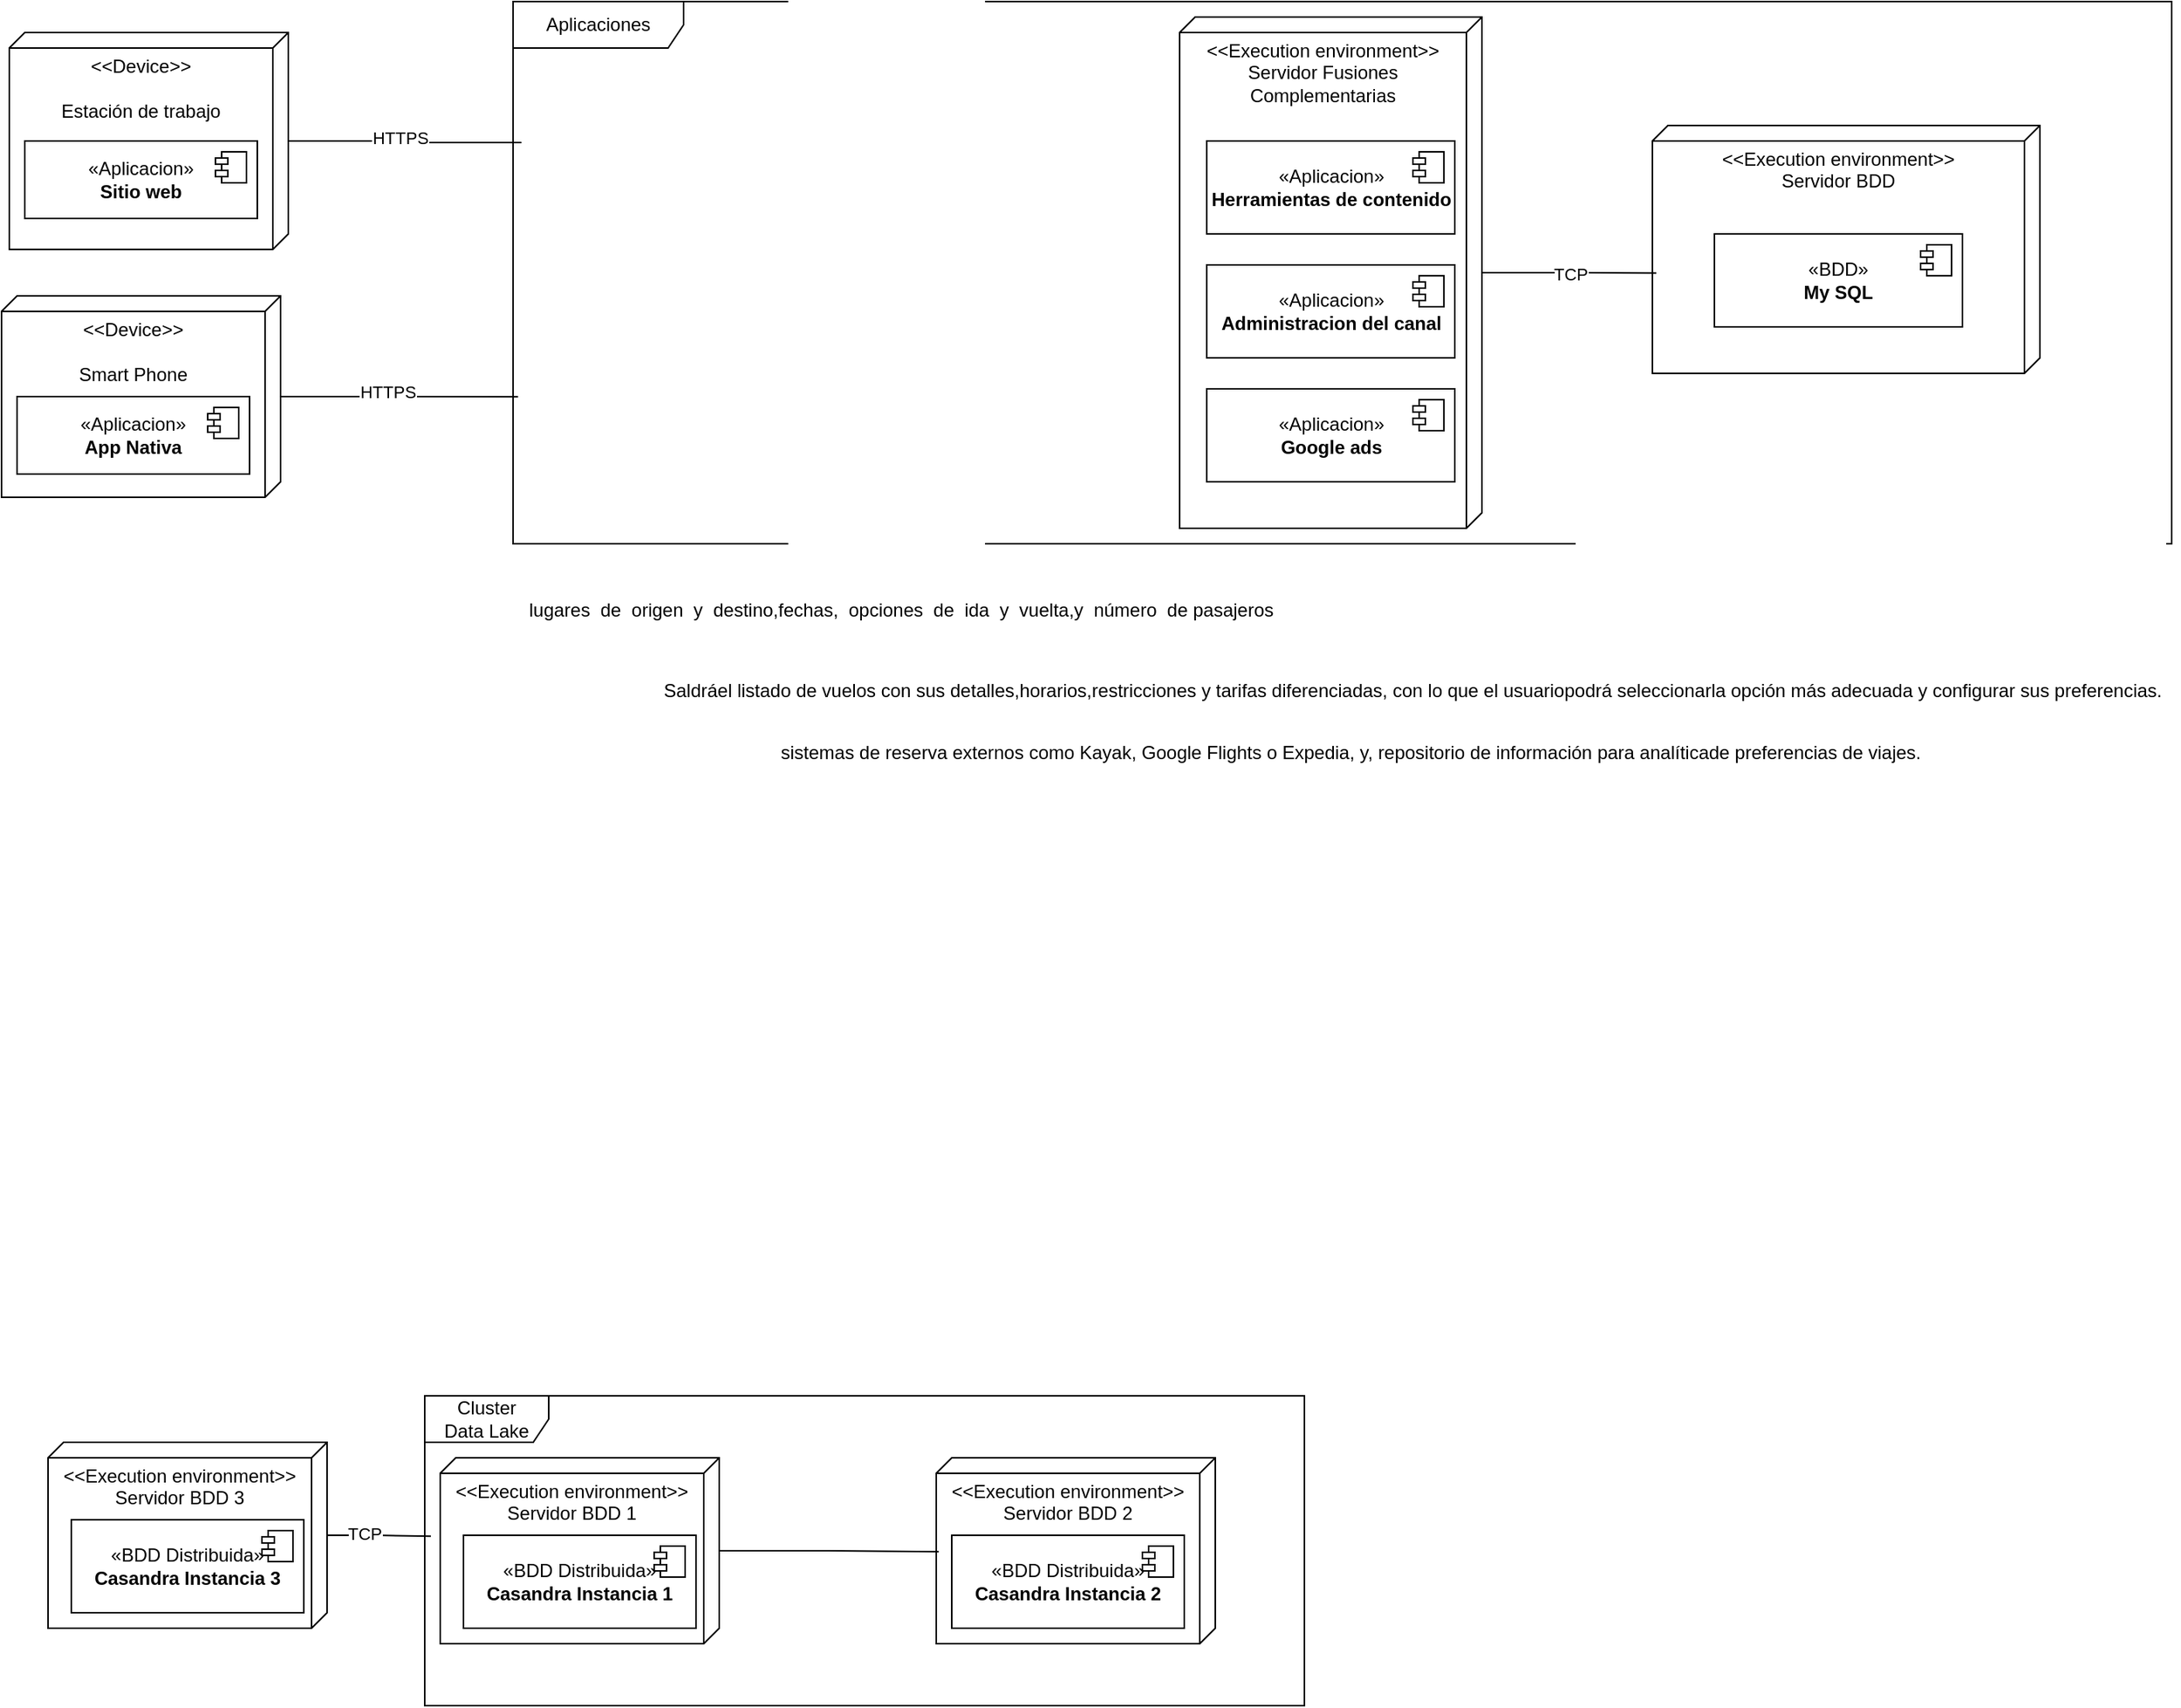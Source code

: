 <mxfile version="24.9.1">
  <diagram name="Page-1" id="y1c4eyKBUa124X-FBVNv">
    <mxGraphModel dx="1294" dy="-286" grid="1" gridSize="10" guides="1" tooltips="1" connect="1" arrows="1" fold="1" page="1" pageScale="1" pageWidth="850" pageHeight="1100" math="0" shadow="0">
      <root>
        <mxCell id="0" />
        <mxCell id="1" parent="0" />
        <mxCell id="dvXd4WphclNY3FS19eXK-38" value="&amp;lt;&amp;lt;Execution environment&amp;gt;&amp;gt;&lt;div&gt;&lt;div&gt;Servidor BDD 1&lt;/div&gt;&lt;/div&gt;" style="verticalAlign=top;align=center;spacingTop=8;spacingLeft=2;spacingRight=12;shape=cube;size=10;direction=south;fontStyle=0;html=1;whiteSpace=wrap;" vertex="1" parent="1">
          <mxGeometry x="293" y="2050" width="180" height="120" as="geometry" />
        </mxCell>
        <mxCell id="dvXd4WphclNY3FS19eXK-39" value="«BDD Distribuida»&lt;br&gt;&lt;b&gt;Casandra Instancia 1&lt;/b&gt;" style="html=1;dropTarget=0;whiteSpace=wrap;" vertex="1" parent="1">
          <mxGeometry x="308" y="2100" width="150" height="60" as="geometry" />
        </mxCell>
        <mxCell id="dvXd4WphclNY3FS19eXK-40" value="" style="shape=module;jettyWidth=8;jettyHeight=4;" vertex="1" parent="dvXd4WphclNY3FS19eXK-39">
          <mxGeometry x="1" width="20" height="20" relative="1" as="geometry">
            <mxPoint x="-27" y="7" as="offset" />
          </mxGeometry>
        </mxCell>
        <mxCell id="dvXd4WphclNY3FS19eXK-41" value="&amp;lt;&amp;lt;Execution environment&amp;gt;&amp;gt;&lt;div&gt;&lt;div&gt;Servidor BDD 2&lt;/div&gt;&lt;/div&gt;" style="verticalAlign=top;align=center;spacingTop=8;spacingLeft=2;spacingRight=12;shape=cube;size=10;direction=south;fontStyle=0;html=1;whiteSpace=wrap;" vertex="1" parent="1">
          <mxGeometry x="613" y="2050" width="180" height="120" as="geometry" />
        </mxCell>
        <mxCell id="dvXd4WphclNY3FS19eXK-42" value="«BDD Distribuida»&lt;br&gt;&lt;b&gt;Casandra Instancia 2&lt;/b&gt;" style="html=1;dropTarget=0;whiteSpace=wrap;" vertex="1" parent="1">
          <mxGeometry x="623" y="2100" width="150" height="60" as="geometry" />
        </mxCell>
        <mxCell id="dvXd4WphclNY3FS19eXK-43" value="" style="shape=module;jettyWidth=8;jettyHeight=4;" vertex="1" parent="dvXd4WphclNY3FS19eXK-42">
          <mxGeometry x="1" width="20" height="20" relative="1" as="geometry">
            <mxPoint x="-27" y="7" as="offset" />
          </mxGeometry>
        </mxCell>
        <mxCell id="dvXd4WphclNY3FS19eXK-44" value="&amp;lt;&amp;lt;Execution environment&amp;gt;&amp;gt;&lt;div&gt;&lt;div&gt;Servidor BDD 3&lt;/div&gt;&lt;/div&gt;" style="verticalAlign=top;align=center;spacingTop=8;spacingLeft=2;spacingRight=12;shape=cube;size=10;direction=south;fontStyle=0;html=1;whiteSpace=wrap;" vertex="1" parent="1">
          <mxGeometry x="40" y="2040" width="180" height="120" as="geometry" />
        </mxCell>
        <mxCell id="dvXd4WphclNY3FS19eXK-45" value="«BDD Distribuida»&lt;br&gt;&lt;b&gt;Casandra Instancia 3&lt;/b&gt;" style="html=1;dropTarget=0;whiteSpace=wrap;" vertex="1" parent="1">
          <mxGeometry x="55" y="2090" width="150" height="60" as="geometry" />
        </mxCell>
        <mxCell id="dvXd4WphclNY3FS19eXK-46" value="" style="shape=module;jettyWidth=8;jettyHeight=4;" vertex="1" parent="dvXd4WphclNY3FS19eXK-45">
          <mxGeometry x="1" width="20" height="20" relative="1" as="geometry">
            <mxPoint x="-27" y="7" as="offset" />
          </mxGeometry>
        </mxCell>
        <mxCell id="dvXd4WphclNY3FS19eXK-47" style="edgeStyle=orthogonalEdgeStyle;rounded=0;orthogonalLoop=1;jettySize=auto;html=1;entryX=0.505;entryY=0.991;entryDx=0;entryDy=0;entryPerimeter=0;endArrow=none;endFill=0;" edge="1" parent="1" source="dvXd4WphclNY3FS19eXK-38" target="dvXd4WphclNY3FS19eXK-41">
          <mxGeometry relative="1" as="geometry" />
        </mxCell>
        <mxCell id="dvXd4WphclNY3FS19eXK-48" value="Cluster&lt;div&gt;Data Lake&lt;/div&gt;" style="shape=umlFrame;whiteSpace=wrap;html=1;pointerEvents=0;width=80;height=30;" vertex="1" parent="1">
          <mxGeometry x="283" y="2010" width="567.5" height="200" as="geometry" />
        </mxCell>
        <mxCell id="dvXd4WphclNY3FS19eXK-52" value="&amp;lt;&amp;lt;Execution environment&amp;gt;&amp;gt;&lt;div&gt;Servidor Fusiones Complementarias&lt;/div&gt;&lt;div&gt;&lt;br&gt;&lt;/div&gt;" style="verticalAlign=top;align=center;spacingTop=8;spacingLeft=2;spacingRight=12;shape=cube;size=10;direction=south;fontStyle=0;html=1;whiteSpace=wrap;" vertex="1" parent="1">
          <mxGeometry x="770" y="1120" width="195" height="330" as="geometry" />
        </mxCell>
        <mxCell id="dvXd4WphclNY3FS19eXK-53" value="«Aplicacion»&lt;br&gt;&lt;b&gt;Herramientas de contenido&lt;/b&gt;" style="html=1;dropTarget=0;whiteSpace=wrap;" vertex="1" parent="1">
          <mxGeometry x="787.5" y="1200" width="160" height="60" as="geometry" />
        </mxCell>
        <mxCell id="dvXd4WphclNY3FS19eXK-54" value="" style="shape=module;jettyWidth=8;jettyHeight=4;" vertex="1" parent="dvXd4WphclNY3FS19eXK-53">
          <mxGeometry x="1" width="20" height="20" relative="1" as="geometry">
            <mxPoint x="-27" y="7" as="offset" />
          </mxGeometry>
        </mxCell>
        <mxCell id="dvXd4WphclNY3FS19eXK-55" value="«Aplicacion»&lt;br&gt;&lt;b&gt;Administracion del canal&lt;/b&gt;" style="html=1;dropTarget=0;whiteSpace=wrap;" vertex="1" parent="1">
          <mxGeometry x="787.5" y="1280" width="160" height="60" as="geometry" />
        </mxCell>
        <mxCell id="dvXd4WphclNY3FS19eXK-56" value="" style="shape=module;jettyWidth=8;jettyHeight=4;" vertex="1" parent="dvXd4WphclNY3FS19eXK-55">
          <mxGeometry x="1" width="20" height="20" relative="1" as="geometry">
            <mxPoint x="-27" y="7" as="offset" />
          </mxGeometry>
        </mxCell>
        <mxCell id="dvXd4WphclNY3FS19eXK-57" value="«Aplicacion»&lt;br&gt;&lt;b&gt;Google ads&lt;/b&gt;" style="html=1;dropTarget=0;whiteSpace=wrap;" vertex="1" parent="1">
          <mxGeometry x="787.5" y="1360" width="160" height="60" as="geometry" />
        </mxCell>
        <mxCell id="dvXd4WphclNY3FS19eXK-58" value="" style="shape=module;jettyWidth=8;jettyHeight=4;" vertex="1" parent="dvXd4WphclNY3FS19eXK-57">
          <mxGeometry x="1" width="20" height="20" relative="1" as="geometry">
            <mxPoint x="-27" y="7" as="offset" />
          </mxGeometry>
        </mxCell>
        <mxCell id="dvXd4WphclNY3FS19eXK-59" value="&amp;lt;&amp;lt;Execution environment&amp;gt;&amp;gt;&lt;div&gt;Servidor BDD&lt;/div&gt;" style="verticalAlign=top;align=center;spacingTop=8;spacingLeft=2;spacingRight=12;shape=cube;size=10;direction=south;fontStyle=0;html=1;whiteSpace=wrap;" vertex="1" parent="1">
          <mxGeometry x="1075" y="1190" width="250" height="160" as="geometry" />
        </mxCell>
        <mxCell id="dvXd4WphclNY3FS19eXK-60" value="«BDD»&lt;br&gt;&lt;b&gt;My SQL&lt;/b&gt;" style="html=1;dropTarget=0;whiteSpace=wrap;" vertex="1" parent="1">
          <mxGeometry x="1115" y="1260" width="160" height="60" as="geometry" />
        </mxCell>
        <mxCell id="dvXd4WphclNY3FS19eXK-61" value="" style="shape=module;jettyWidth=8;jettyHeight=4;" vertex="1" parent="dvXd4WphclNY3FS19eXK-60">
          <mxGeometry x="1" width="20" height="20" relative="1" as="geometry">
            <mxPoint x="-27" y="7" as="offset" />
          </mxGeometry>
        </mxCell>
        <mxCell id="dvXd4WphclNY3FS19eXK-62" style="edgeStyle=orthogonalEdgeStyle;rounded=0;orthogonalLoop=1;jettySize=auto;html=1;entryX=0.595;entryY=0.99;entryDx=0;entryDy=0;entryPerimeter=0;endArrow=none;endFill=0;" edge="1" parent="1" source="dvXd4WphclNY3FS19eXK-52" target="dvXd4WphclNY3FS19eXK-59">
          <mxGeometry relative="1" as="geometry" />
        </mxCell>
        <mxCell id="dvXd4WphclNY3FS19eXK-63" value="TCP" style="edgeLabel;html=1;align=center;verticalAlign=middle;resizable=0;points=[];" vertex="1" connectable="0" parent="dvXd4WphclNY3FS19eXK-62">
          <mxGeometry x="0.013" y="-1" relative="1" as="geometry">
            <mxPoint as="offset" />
          </mxGeometry>
        </mxCell>
        <mxCell id="dvXd4WphclNY3FS19eXK-64" value="&amp;lt;&amp;lt;Device&amp;gt;&amp;gt;&lt;div&gt;&lt;br&gt;&lt;/div&gt;&lt;div&gt;Estación de trabajo&lt;/div&gt;&lt;div&gt;&lt;br&gt;&lt;/div&gt;" style="verticalAlign=top;align=center;spacingTop=8;spacingLeft=2;spacingRight=12;shape=cube;size=10;direction=south;fontStyle=0;html=1;whiteSpace=wrap;" vertex="1" parent="1">
          <mxGeometry x="15" y="1130" width="180" height="140" as="geometry" />
        </mxCell>
        <mxCell id="dvXd4WphclNY3FS19eXK-65" value="Aplicaciones" style="shape=umlFrame;whiteSpace=wrap;html=1;pointerEvents=0;width=110;height=30;" vertex="1" parent="1">
          <mxGeometry x="340" y="1110" width="1070" height="350" as="geometry" />
        </mxCell>
        <mxCell id="dvXd4WphclNY3FS19eXK-66" value="&amp;lt;&amp;lt;Device&amp;gt;&amp;gt;&lt;div&gt;&lt;br&gt;&lt;/div&gt;&lt;div&gt;Smart Phone&lt;/div&gt;&lt;div&gt;&lt;br&gt;&lt;/div&gt;" style="verticalAlign=top;align=center;spacingTop=8;spacingLeft=2;spacingRight=12;shape=cube;size=10;direction=south;fontStyle=0;html=1;whiteSpace=wrap;" vertex="1" parent="1">
          <mxGeometry x="10" y="1300" width="180" height="130" as="geometry" />
        </mxCell>
        <mxCell id="dvXd4WphclNY3FS19eXK-67" value="«Aplicacion»&lt;br&gt;&lt;b&gt;Sitio web&lt;/b&gt;" style="html=1;dropTarget=0;whiteSpace=wrap;" vertex="1" parent="1">
          <mxGeometry x="25" y="1200" width="150" height="50" as="geometry" />
        </mxCell>
        <mxCell id="dvXd4WphclNY3FS19eXK-68" value="" style="shape=module;jettyWidth=8;jettyHeight=4;" vertex="1" parent="dvXd4WphclNY3FS19eXK-67">
          <mxGeometry x="1" width="20" height="20" relative="1" as="geometry">
            <mxPoint x="-27" y="7" as="offset" />
          </mxGeometry>
        </mxCell>
        <mxCell id="dvXd4WphclNY3FS19eXK-69" value="«Aplicacion»&lt;br&gt;&lt;b&gt;App Nativa&lt;/b&gt;" style="html=1;dropTarget=0;whiteSpace=wrap;" vertex="1" parent="1">
          <mxGeometry x="20" y="1365" width="150" height="50" as="geometry" />
        </mxCell>
        <mxCell id="dvXd4WphclNY3FS19eXK-70" value="" style="shape=module;jettyWidth=8;jettyHeight=4;" vertex="1" parent="dvXd4WphclNY3FS19eXK-69">
          <mxGeometry x="1" width="20" height="20" relative="1" as="geometry">
            <mxPoint x="-27" y="7" as="offset" />
          </mxGeometry>
        </mxCell>
        <mxCell id="dvXd4WphclNY3FS19eXK-71" style="edgeStyle=orthogonalEdgeStyle;rounded=0;orthogonalLoop=1;jettySize=auto;html=1;entryX=0.005;entryY=0.26;entryDx=0;entryDy=0;entryPerimeter=0;endArrow=none;endFill=0;" edge="1" parent="1" source="dvXd4WphclNY3FS19eXK-64" target="dvXd4WphclNY3FS19eXK-65">
          <mxGeometry relative="1" as="geometry" />
        </mxCell>
        <mxCell id="dvXd4WphclNY3FS19eXK-72" value="HTTPS" style="edgeLabel;html=1;align=center;verticalAlign=middle;resizable=0;points=[];" vertex="1" connectable="0" parent="dvXd4WphclNY3FS19eXK-71">
          <mxGeometry x="-0.058" y="2" relative="1" as="geometry">
            <mxPoint as="offset" />
          </mxGeometry>
        </mxCell>
        <mxCell id="dvXd4WphclNY3FS19eXK-73" style="edgeStyle=orthogonalEdgeStyle;rounded=0;orthogonalLoop=1;jettySize=auto;html=1;entryX=0.003;entryY=0.729;entryDx=0;entryDy=0;entryPerimeter=0;endArrow=none;endFill=0;" edge="1" parent="1" source="dvXd4WphclNY3FS19eXK-66" target="dvXd4WphclNY3FS19eXK-65">
          <mxGeometry relative="1" as="geometry" />
        </mxCell>
        <mxCell id="dvXd4WphclNY3FS19eXK-74" value="HTTPS" style="edgeLabel;html=1;align=center;verticalAlign=middle;resizable=0;points=[];" vertex="1" connectable="0" parent="dvXd4WphclNY3FS19eXK-73">
          <mxGeometry x="-0.087" y="3" relative="1" as="geometry">
            <mxPoint x="-1" as="offset" />
          </mxGeometry>
        </mxCell>
        <mxCell id="dvXd4WphclNY3FS19eXK-75" style="edgeStyle=orthogonalEdgeStyle;rounded=0;orthogonalLoop=1;jettySize=auto;html=1;entryX=0.007;entryY=0.453;entryDx=0;entryDy=0;entryPerimeter=0;endArrow=none;endFill=0;" edge="1" parent="1" source="dvXd4WphclNY3FS19eXK-44" target="dvXd4WphclNY3FS19eXK-48">
          <mxGeometry relative="1" as="geometry" />
        </mxCell>
        <mxCell id="dvXd4WphclNY3FS19eXK-76" value="TCP" style="edgeLabel;html=1;align=center;verticalAlign=middle;resizable=0;points=[];" vertex="1" connectable="0" parent="dvXd4WphclNY3FS19eXK-75">
          <mxGeometry x="-0.285" y="1" relative="1" as="geometry">
            <mxPoint as="offset" />
          </mxGeometry>
        </mxCell>
        <mxCell id="dvXd4WphclNY3FS19eXK-77" value="&lt;div style=&quot;color: transparent; position: absolute; white-space-collapse: preserve; cursor: text; transform-origin: 0% 0%; letter-spacing: 0.2px; text-align: start; background-color: rgb(255, 255, 255); left: 230.183px; top: 664.454px; font-size: 15.299px; font-family: sans-serif; transform: scaleX(0.89);&quot;&gt;&lt;br&gt;&lt;/div&gt;" style="text;html=1;align=center;verticalAlign=middle;resizable=0;points=[];autosize=1;strokeColor=none;fillColor=none;" vertex="1" parent="1">
          <mxGeometry x="760" y="1498" width="20" height="10" as="geometry" />
        </mxCell>
        <mxCell id="dvXd4WphclNY3FS19eXK-79" value="lugares&amp;nbsp; de&amp;nbsp; origen&amp;nbsp; y&amp;nbsp; destino,fechas,&amp;nbsp; opciones&amp;nbsp; de&amp;nbsp; ida&amp;nbsp; y&amp;nbsp; vuelta,y&amp;nbsp; número&amp;nbsp; de pasajeros" style="text;html=1;align=center;verticalAlign=middle;resizable=0;points=[];autosize=1;strokeColor=none;fillColor=none;" vertex="1" parent="1">
          <mxGeometry x="340" y="1488" width="500" height="30" as="geometry" />
        </mxCell>
        <mxCell id="dvXd4WphclNY3FS19eXK-80" value="Saldráel listado de vuelos con sus detalles,horarios,restricciones y tarifas diferenciadas, con lo que el usuariopodrá seleccionarla opción más adecuada y configurar sus preferencias." style="text;html=1;align=center;verticalAlign=middle;resizable=0;points=[];autosize=1;strokeColor=none;fillColor=none;" vertex="1" parent="1">
          <mxGeometry x="425" y="1540" width="990" height="30" as="geometry" />
        </mxCell>
        <mxCell id="dvXd4WphclNY3FS19eXK-81" value="sistemas de reserva externos como Kayak, Google Flights o Expedia, y, repositorio de información para analíticade preferencias de viajes." style="text;html=1;align=center;verticalAlign=middle;resizable=0;points=[];autosize=1;strokeColor=none;fillColor=none;" vertex="1" parent="1">
          <mxGeometry x="500" y="1580" width="760" height="30" as="geometry" />
        </mxCell>
      </root>
    </mxGraphModel>
  </diagram>
</mxfile>
